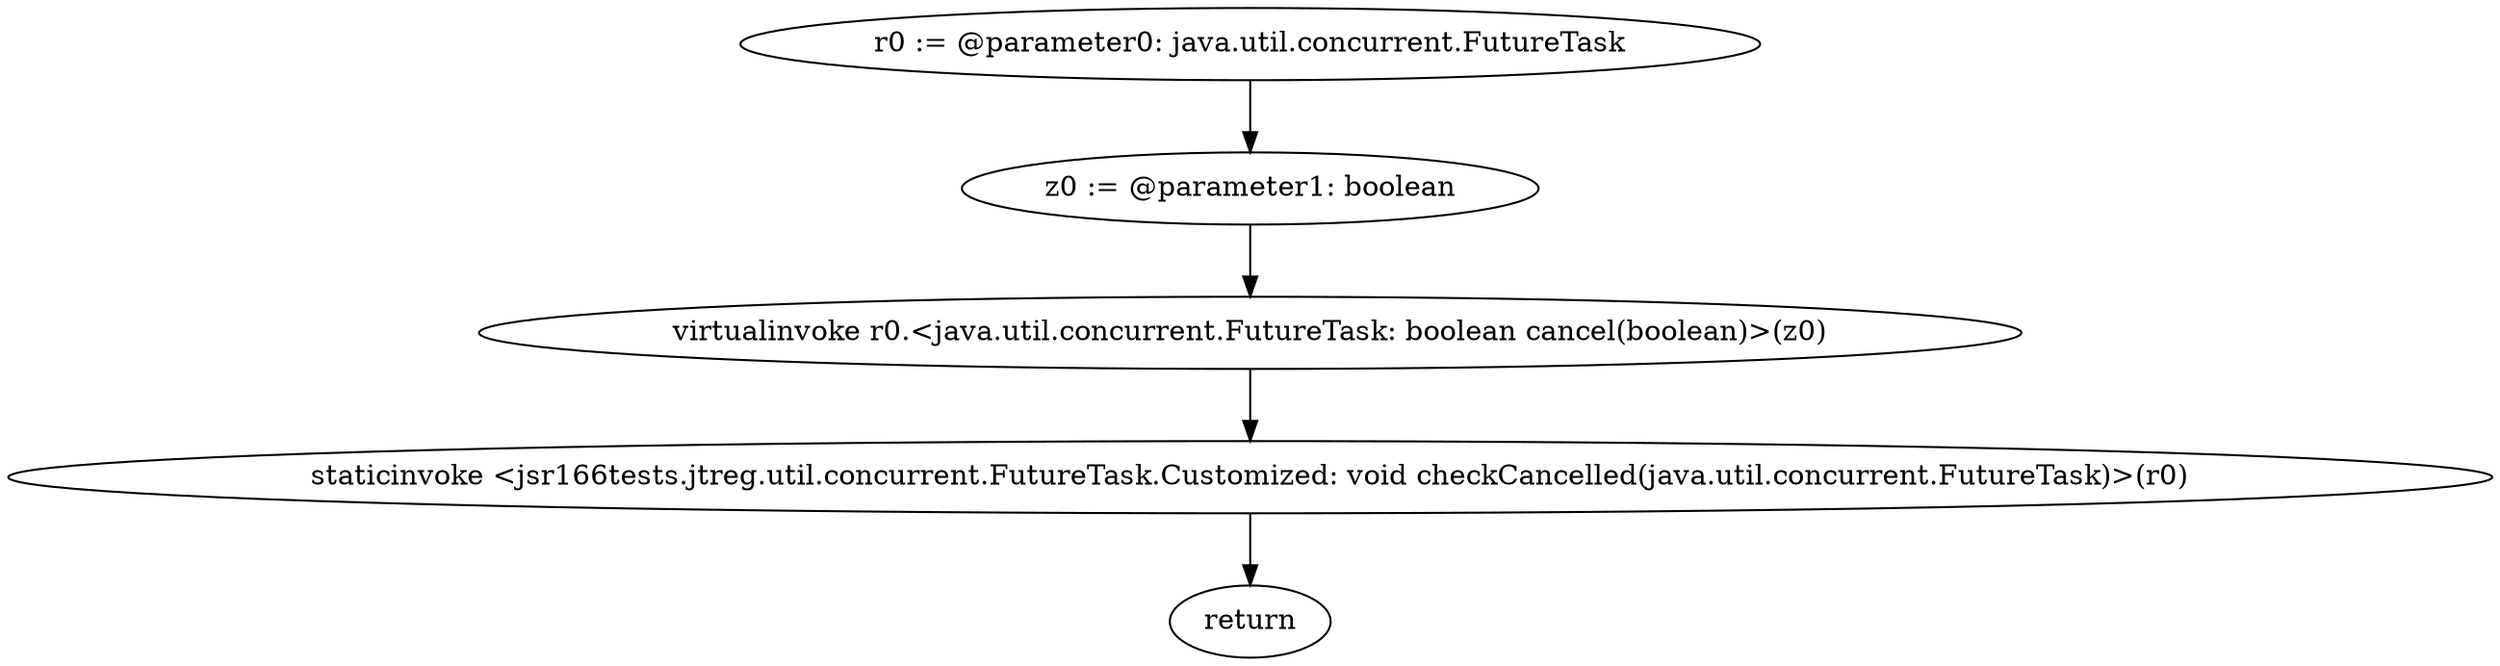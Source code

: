 digraph "unitGraph" {
    "r0 := @parameter0: java.util.concurrent.FutureTask"
    "z0 := @parameter1: boolean"
    "virtualinvoke r0.<java.util.concurrent.FutureTask: boolean cancel(boolean)>(z0)"
    "staticinvoke <jsr166tests.jtreg.util.concurrent.FutureTask.Customized: void checkCancelled(java.util.concurrent.FutureTask)>(r0)"
    "return"
    "r0 := @parameter0: java.util.concurrent.FutureTask"->"z0 := @parameter1: boolean";
    "z0 := @parameter1: boolean"->"virtualinvoke r0.<java.util.concurrent.FutureTask: boolean cancel(boolean)>(z0)";
    "virtualinvoke r0.<java.util.concurrent.FutureTask: boolean cancel(boolean)>(z0)"->"staticinvoke <jsr166tests.jtreg.util.concurrent.FutureTask.Customized: void checkCancelled(java.util.concurrent.FutureTask)>(r0)";
    "staticinvoke <jsr166tests.jtreg.util.concurrent.FutureTask.Customized: void checkCancelled(java.util.concurrent.FutureTask)>(r0)"->"return";
}
